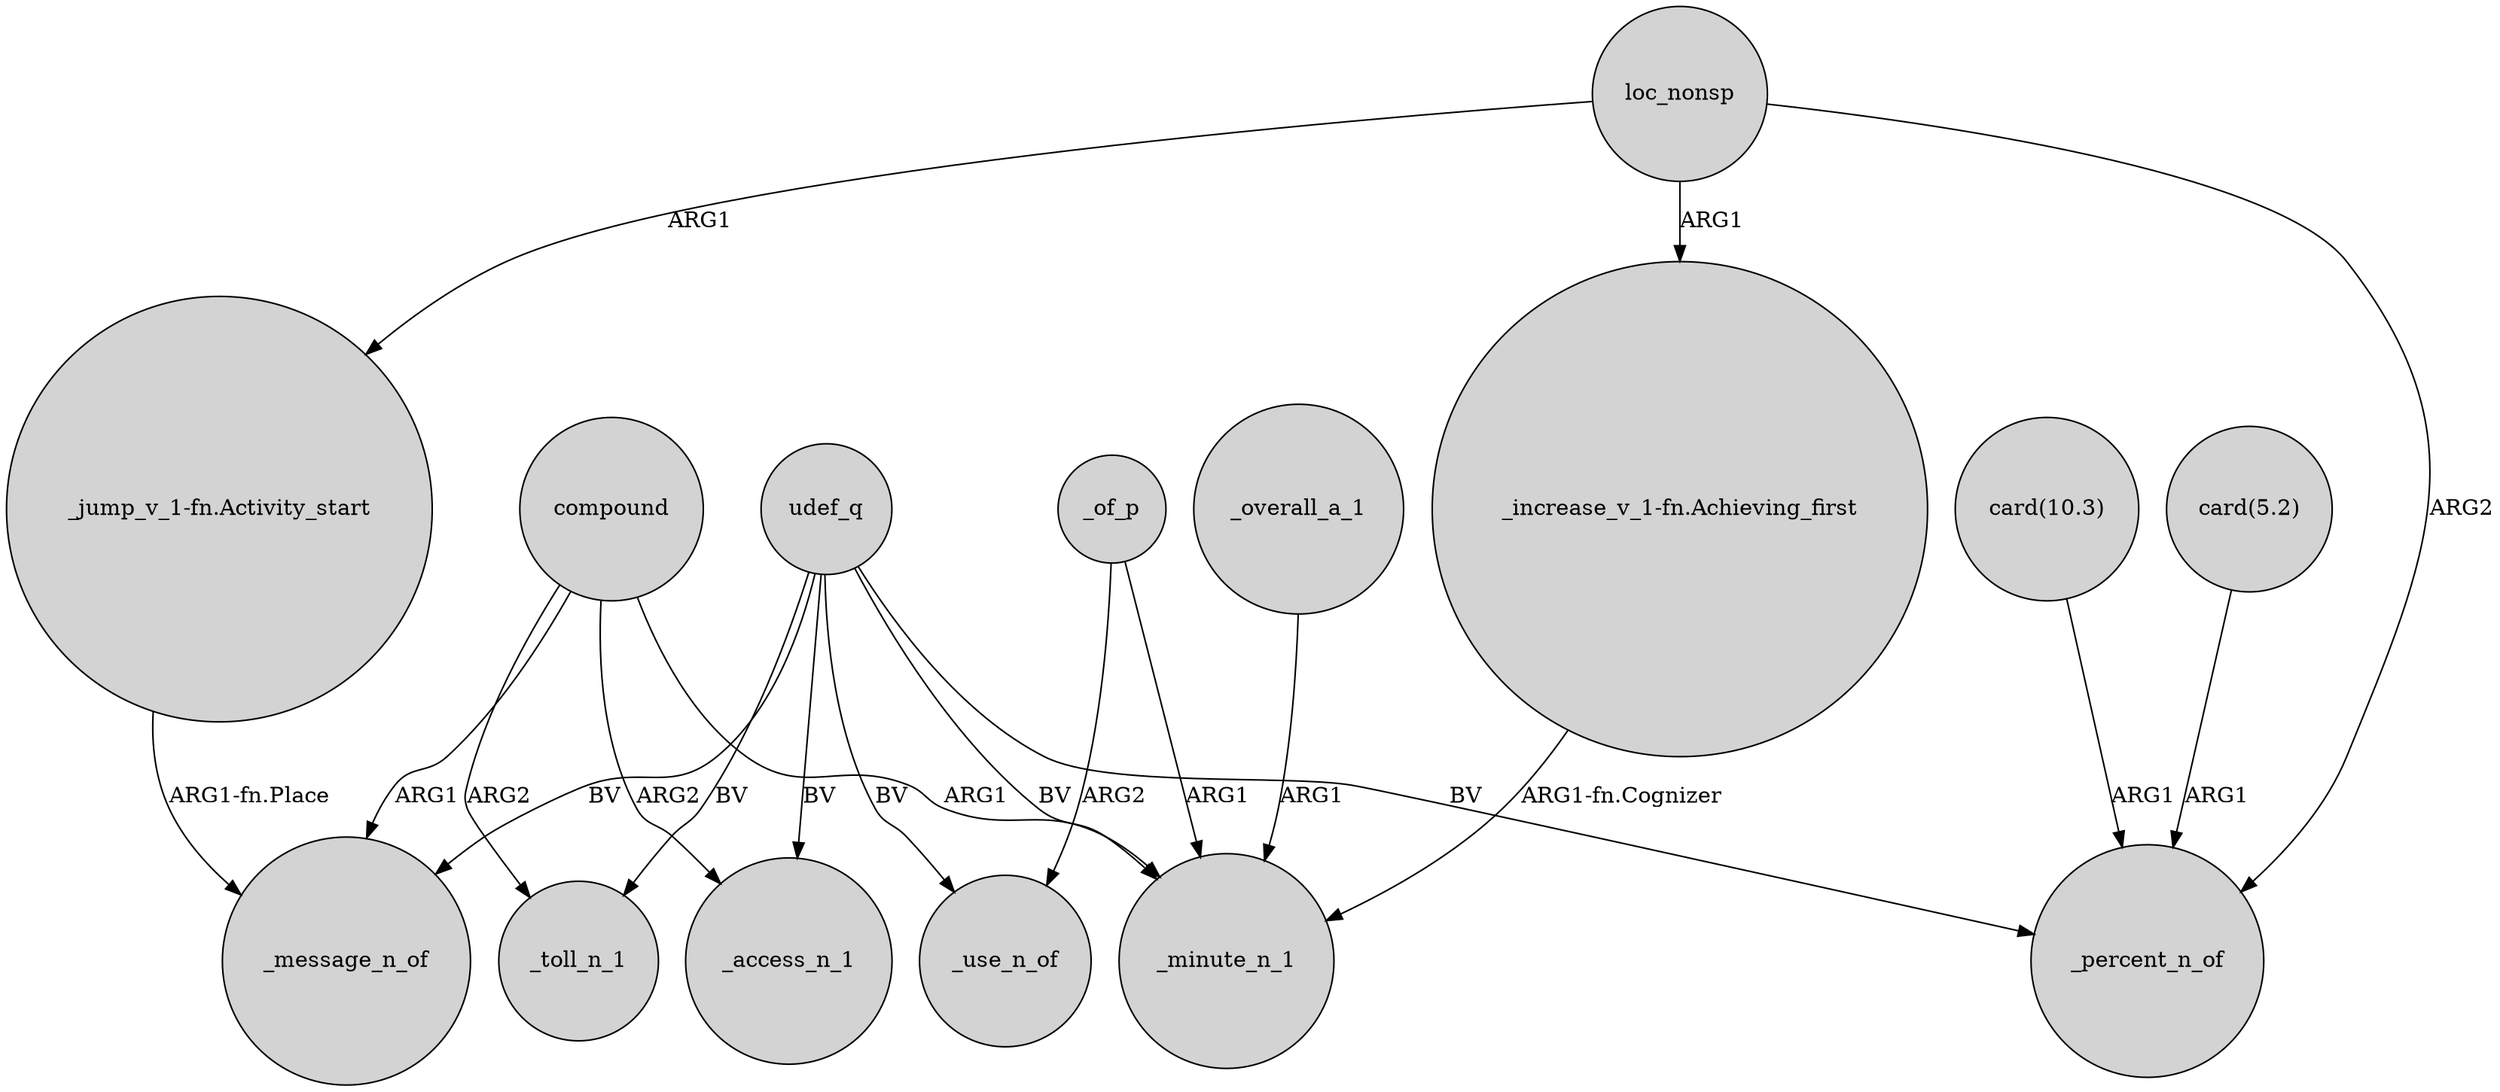 digraph {
	node [shape=circle style=filled]
	compound -> _toll_n_1 [label=ARG2]
	udef_q -> _minute_n_1 [label=BV]
	compound -> _access_n_1 [label=ARG2]
	loc_nonsp -> "_increase_v_1-fn.Achieving_first" [label=ARG1]
	compound -> _message_n_of [label=ARG1]
	"_increase_v_1-fn.Achieving_first" -> _minute_n_1 [label="ARG1-fn.Cognizer"]
	compound -> _minute_n_1 [label=ARG1]
	"card(10.3)" -> _percent_n_of [label=ARG1]
	_of_p -> _use_n_of [label=ARG2]
	udef_q -> _percent_n_of [label=BV]
	"card(5.2)" -> _percent_n_of [label=ARG1]
	udef_q -> _toll_n_1 [label=BV]
	loc_nonsp -> "_jump_v_1-fn.Activity_start" [label=ARG1]
	udef_q -> _access_n_1 [label=BV]
	udef_q -> _use_n_of [label=BV]
	_overall_a_1 -> _minute_n_1 [label=ARG1]
	_of_p -> _minute_n_1 [label=ARG1]
	udef_q -> _message_n_of [label=BV]
	"_jump_v_1-fn.Activity_start" -> _message_n_of [label="ARG1-fn.Place"]
	loc_nonsp -> _percent_n_of [label=ARG2]
}
